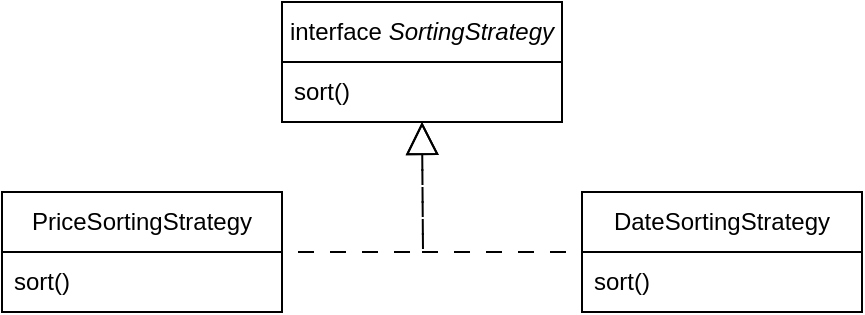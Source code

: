 <mxfile>
    <diagram id="XQyKNagK9uLMbXVpTuu5" name="Page-1">
        <mxGraphModel dx="1117" dy="676" grid="1" gridSize="10" guides="1" tooltips="1" connect="1" arrows="1" fold="1" page="1" pageScale="1" pageWidth="1100" pageHeight="850" math="0" shadow="0">
            <root>
                <mxCell id="0"/>
                <mxCell id="1" parent="0"/>
                <mxCell id="2" value="interface &lt;i&gt;SortingStrategy&lt;/i&gt;" style="swimlane;fontStyle=0;childLayout=stackLayout;horizontal=1;startSize=30;horizontalStack=0;resizeParent=1;resizeParentMax=0;resizeLast=0;collapsible=1;marginBottom=0;whiteSpace=wrap;html=1;" vertex="1" parent="1">
                    <mxGeometry x="420" y="300" width="140" height="60" as="geometry"/>
                </mxCell>
                <mxCell id="3" value="sort()" style="text;strokeColor=none;fillColor=none;align=left;verticalAlign=middle;spacingLeft=4;spacingRight=4;overflow=hidden;points=[[0,0.5],[1,0.5]];portConstraint=eastwest;rotatable=0;whiteSpace=wrap;html=1;" vertex="1" parent="2">
                    <mxGeometry y="30" width="140" height="30" as="geometry"/>
                </mxCell>
                <mxCell id="11" style="edgeStyle=orthogonalEdgeStyle;rounded=0;orthogonalLoop=1;jettySize=auto;html=1;dashed=1;dashPattern=8 8;endArrow=block;endFill=0;startSize=14;endSize=14;sourcePerimeterSpacing=8;targetPerimeterSpacing=8;" edge="1" parent="1" source="6">
                    <mxGeometry relative="1" as="geometry">
                        <mxPoint x="490" y="360" as="targetPoint"/>
                    </mxGeometry>
                </mxCell>
                <mxCell id="6" value="DateSortingStrategy" style="swimlane;fontStyle=0;childLayout=stackLayout;horizontal=1;startSize=30;horizontalStack=0;resizeParent=1;resizeParentMax=0;resizeLast=0;collapsible=1;marginBottom=0;whiteSpace=wrap;html=1;" vertex="1" parent="1">
                    <mxGeometry x="570" y="395" width="140" height="60" as="geometry"/>
                </mxCell>
                <mxCell id="7" value="sort()" style="text;strokeColor=none;fillColor=none;align=left;verticalAlign=middle;spacingLeft=4;spacingRight=4;overflow=hidden;points=[[0,0.5],[1,0.5]];portConstraint=eastwest;rotatable=0;whiteSpace=wrap;html=1;" vertex="1" parent="6">
                    <mxGeometry y="30" width="140" height="30" as="geometry"/>
                </mxCell>
                <mxCell id="10" style="edgeStyle=orthogonalEdgeStyle;rounded=0;orthogonalLoop=1;jettySize=auto;html=1;endArrow=block;startSize=14;endSize=14;sourcePerimeterSpacing=8;targetPerimeterSpacing=8;endFill=0;dashed=1;dashPattern=8 8;" edge="1" parent="1" source="8">
                    <mxGeometry relative="1" as="geometry">
                        <mxPoint x="490" y="360" as="targetPoint"/>
                    </mxGeometry>
                </mxCell>
                <mxCell id="8" value="PriceSortingStrategy" style="swimlane;fontStyle=0;childLayout=stackLayout;horizontal=1;startSize=30;horizontalStack=0;resizeParent=1;resizeParentMax=0;resizeLast=0;collapsible=1;marginBottom=0;whiteSpace=wrap;html=1;" vertex="1" parent="1">
                    <mxGeometry x="280" y="395" width="140" height="60" as="geometry"/>
                </mxCell>
                <mxCell id="9" value="sort()" style="text;strokeColor=none;fillColor=none;align=left;verticalAlign=middle;spacingLeft=4;spacingRight=4;overflow=hidden;points=[[0,0.5],[1,0.5]];portConstraint=eastwest;rotatable=0;whiteSpace=wrap;html=1;" vertex="1" parent="8">
                    <mxGeometry y="30" width="140" height="30" as="geometry"/>
                </mxCell>
            </root>
        </mxGraphModel>
    </diagram>
</mxfile>